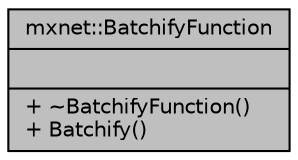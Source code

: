 digraph "mxnet::BatchifyFunction"
{
 // LATEX_PDF_SIZE
  edge [fontname="Helvetica",fontsize="10",labelfontname="Helvetica",labelfontsize="10"];
  node [fontname="Helvetica",fontsize="10",shape=record];
  Node1 [label="{mxnet::BatchifyFunction\n||+ ~BatchifyFunction()\l+ Batchify()\l}",height=0.2,width=0.4,color="black", fillcolor="grey75", style="filled", fontcolor="black",tooltip=" "];
}
